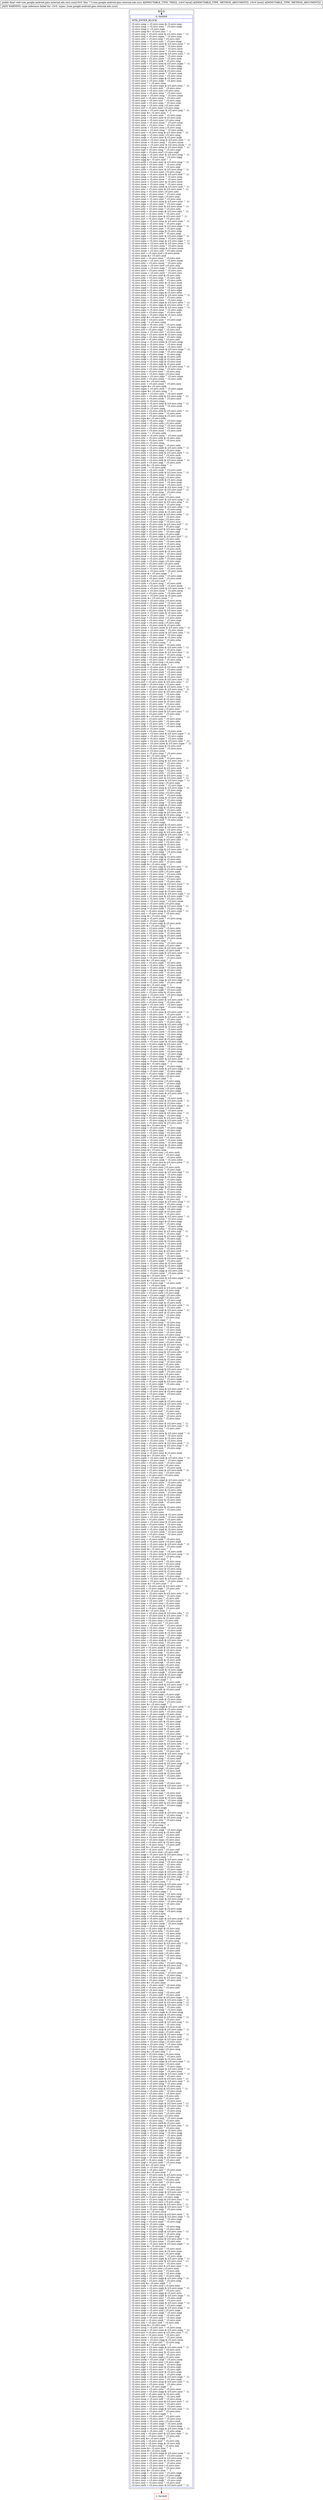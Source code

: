 digraph "CFG forcom.google.android.gms.internal.ads.zzcz.zza([B[B)V" {
subgraph cluster_Region_8332496 {
label = "R(1:0)";
node [shape=record,color=blue];
Node_0 [shape=record,label="{0\:\ 0x0000|MTH_ENTER_BLOCK\l|r3.zzvc.zznp = r3.zzvc.zzoo & r3.zzvc.zzqc\lr3.zzvc.zznp = r3.zzvc.zzsx ^ r3.zzvc.zznp\lr3.zzvc.zznp \|= r3.zzvc.zzpe\lr3.zzvc.zznp &= r3.zzvc.zzsi ^ \-1\lr3.zzvc.zzuj = r3.zzvc.zzoo & (r3.zzvc.zzns ^ \-1)\lr3.zzvc.zzuj = r3.zzvc.zzpm ^ r3.zzvc.zzuj\lr3.zzvc.zztc = r3.zzvc.zzuj ^ r3.zzvc.zztc\lr3.zzvc.zznp = r3.zzvc.zztc ^ r3.zzvc.zznp\lr3.zzvc.zzun = r3.zzvc.zzoo & (r3.zzvc.zzun ^ \-1)\lr3.zzvc.zzun = r3.zzvc.zzuq ^ r3.zzvc.zzun\lr3.zzvc.zzsw = r3.zzvc.zzun ^ r3.zzvc.zzsw\lr3.zzvc.zzug = r3.zzvc.zzsw ^ r3.zzvc.zzug\lr3.zzvc.zzsw = r3.zzvc.zzoo & (r3.zzvc.zzns ^ \-1)\lr3.zzvc.zzsw = r3.zzvc.zzqc ^ r3.zzvc.zzsw\lr3.zzvc.zzrk = r3.zzvc.zzsw ^ r3.zzvc.zzrk\lr3.zzvc.zztg = r3.zzvc.zzrk ^ r3.zzvc.zztg\lr3.zzvc.zzrk = r3.zzvc.zzoo & (r3.zzvc.zzpm ^ \-1)\lr3.zzvc.zzpg = r3.zzvc.zzrk ^ r3.zzvc.zzpg\lr3.zzvc.zzqa = r3.zzvc.zzpg ^ r3.zzvc.zzqa\lr3.zzvc.zzsx = r3.zzvc.zzoo & r3.zzvc.zzsx\lr3.zzvc.zzsx = r3.zzvc.zzum ^ r3.zzvc.zzsx\lr3.zzvc.zzua = r3.zzvc.zzsx ^ r3.zzvc.zzua\lr3.zzvc.zzsx = r3.zzvc.zzpe & r3.zzvc.zzsx\lr3.zzvc.zzsx = r3.zzvc.zzqh ^ r3.zzvc.zzsx\lr3.zzvc.zzus ^= r3.zzvc.zzoo\lr3.zzvc.zzus = r3.zzvc.zzpe & (r3.zzvc.zzus ^ \-1)\lr3.zzvc.zzus = r3.zzvc.zzsl ^ r3.zzvc.zzus\lr3.zzvc.zzus = r3.zzvc.zzsi \| r3.zzvc.zzus\lr3.zzvc.zzus = r3.zzvc.zzua ^ r3.zzvc.zzus\lr3.zzvc.zzsm = r3.zzvc.zzsg ^ r3.zzvc.zzsm\lr3.zzvc.zzrl = r3.zzvc.zzsm ^ r3.zzvc.zzrl\lr3.zzvc.zzqs = r3.zzvc.zzrl ^ r3.zzvc.zzqs\lr3.zzvc.zznt = r3.zzvc.zzqs ^ r3.zzvc.zznt\lr3.zzvc.zzqs = r3.zzvc.zzoj \| r3.zzvc.zznt\lr3.zzvc.zzrl = r3.zzvc.zzoz \| r3.zzvc.zzqs\lr3.zzvc.zzsm = r3.zzvc.zzqs & (r3.zzvc.zzoj ^ \-1)\lr3.zzvc.zzqs &= r3.zzvc.zzoz ^ \-1\lr3.zzvc.zzqs = r3.zzvc.zznt ^ r3.zzvc.zzqs\lr3.zzvc.zzsg = r3.zzvc.zznt & r3.zzvc.zzoj\lr3.zzvc.zzua = r3.zzvc.zzoz \| r3.zzvc.zzsg\lr3.zzvc.zzua = r3.zzvc.zzsm ^ r3.zzvc.zzua\lr3.zzvc.zztx = r3.zzvc.zzua ^ r3.zzvc.zztx\lr3.zzvc.zzsm = r3.zzvc.zzoz \| r3.zzvc.zzsg\lr3.zzvc.zzsm = r3.zzvc.zzsg ^ r3.zzvc.zzsm\lr3.zzvc.zzsl = r3.zzvc.zzsg & (r3.zzvc.zzoz ^ \-1)\lr3.zzvc.zzqh = r3.zzvc.zzoz \| r3.zzvc.zzsg\lr3.zzvc.zzqh = r3.zzvc.zzor & r3.zzvc.zzqh\lr3.zzvc.zzum = r3.zzvc.zzsg & (r3.zzvc.zzoz ^ \-1)\lr3.zzvc.zzum = r3.zzvc.zzsg ^ r3.zzvc.zzum\lr3.zzvc.zzum = r3.zzvc.zzor & (r3.zzvc.zzum ^ \-1)\lr3.zzvc.zzsg = r3.zzvc.zztm & (r3.zzvc.zznt ^ \-1)\lr3.zzvc.zzpl = r3.zzvc.zzsg ^ r3.zzvc.zzpl\lr3.zzvc.zzpl = r3.zzvc.zzsf \| r3.zzvc.zzpl\lr3.zzvc.zzpg = r3.zzvc.zzov & (r3.zzvc.zzsg ^ \-1)\lr3.zzvc.zzpg = r3.zzvc.zzsg ^ r3.zzvc.zzpg\lr3.zzvc.zzpg &= r3.zzvc.zzsf ^ \-1\lr3.zzvc.zzrk = r3.zzvc.zzov & (r3.zzvc.zzsg ^ \-1)\lr3.zzvc.zzrk = r3.zzvc.zznt ^ r3.zzvc.zzrk\lr3.zzvc.zzpl = r3.zzvc.zzrk ^ r3.zzvc.zzpl\lr3.zzvc.zzrk = r3.zzvc.zzov & (r3.zzvc.zzsg ^ \-1)\lr3.zzvc.zzsw = r3.zzvc.zznt \| r3.zzvc.zzsg\lr3.zzvc.zzqc = r3.zzvc.zzsw & (r3.zzvc.zzsf ^ \-1)\lr3.zzvc.zzoq = r3.zzvc.zzsw ^ r3.zzvc.zzoq\lr3.zzvc.zzun = r3.zzvc.zzsw ^ r3.zzvc.zzov\lr3.zzvc.zzsw = r3.zzvc.zzov & r3.zzvc.zzsw\lr3.zzvc.zzsw = r3.zzvc.zzsg ^ r3.zzvc.zzsw\lr3.zzvc.zzuq = r3.zzvc.zzsw & (r3.zzvc.zzsf ^ \-1)\lr3.zzvc.zztc = r3.zzvc.zzov & (r3.zzvc.zznt ^ \-1)\lr3.zzvc.zzuj = r3.zzvc.zzsf \| r3.zzvc.zztc\lr3.zzvc.zzuj = r3.zzvc.zzun ^ r3.zzvc.zzuj\lr3.zzvc.zzuj = r3.zzvc.zzpn \| r3.zzvc.zzuj\lr3.zzvc.zzun = r3.zzvc.zznt ^ r3.zzvc.zzoj\lr3.zzvc.zzpo = r3.zzvc.zzun & (r3.zzvc.zzoz ^ \-1)\lr3.zzvc.zzpo = r3.zzvc.zznt ^ r3.zzvc.zzpo\lr3.zzvc.zzty = r3.zzvc.zzor & (r3.zzvc.zzun ^ \-1)\lr3.zzvc.zzty = r3.zzvc.zzqs ^ r3.zzvc.zzty\lr3.zzvc.zzty = r3.zzvc.zzqu & (r3.zzvc.zzty ^ \-1)\lr3.zzvc.zzrl = r3.zzvc.zzun ^ r3.zzvc.zzrl\lr3.zzvc.zzrl = r3.zzvc.zzor & (r3.zzvc.zzrl ^ \-1)\lr3.zzvc.zzrl = r3.zzvc.zzpo ^ r3.zzvc.zzrl\lr3.zzvc.zzpo = r3.zzvc.zzun & (r3.zzvc.zzoz ^ \-1)\lr3.zzvc.zzpo = r3.zzvc.zzoj ^ r3.zzvc.zzpo\lr3.zzvc.zzqs = r3.zzvc.zzor & (r3.zzvc.zzpo ^ \-1)\lr3.zzvc.zzqs = r3.zzvc.zznt ^ r3.zzvc.zzqs\lr3.zzvc.zzqs = r3.zzvc.zzqu & r3.zzvc.zzqs\lr3.zzvc.zzqs = r3.zzvc.zztx ^ r3.zzvc.zzqs\lr3.zzvc.zzpo = r3.zzvc.zzor & (r3.zzvc.zzpo ^ \-1)\lr3.zzvc.zzpo = r3.zzvc.zzsm ^ r3.zzvc.zzpo\lr3.zzvc.zzpo = r3.zzvc.zzqu & (r3.zzvc.zzpo ^ \-1)\lr3.zzvc.zzsm = r3.zzvc.zzor & (r3.zzvc.zzun ^ \-1)\lr3.zzvc.zzsm = r3.zzvc.zzua ^ r3.zzvc.zzsm\lr3.zzvc.zzsm = r3.zzvc.zzqu & r3.zzvc.zzsm\lr3.zzvc.zzsm = r3.zzvc.zzrl ^ r3.zzvc.zzsm\lr3.zzvc.zzrl = r3.zzvc.zzsf \| r3.zzvc.zzsm\lr3.zzvc.zzsm &= r3.zzvc.zzsf\lr3.zzvc.zzsl = r3.zzvc.zzun ^ r3.zzvc.zzsl\lr3.zzvc.zzum = r3.zzvc.zzsl ^ r3.zzvc.zzum\lr3.zzvc.zzty = r3.zzvc.zzum ^ r3.zzvc.zzty\lr3.zzvc.zzum = r3.zzvc.zzsf \| r3.zzvc.zzty\lr3.zzvc.zzum = r3.zzvc.zzqs ^ r3.zzvc.zzum\lr3.zzvc.zzrs = r3.zzvc.zzum ^ r3.zzvc.zzrs\lr3.zzvc.zzum = r3.zzvc.zzrd ^ r3.zzvc.zzrs\lr3.zzvc.zzty = r3.zzvc.zzsf & r3.zzvc.zzty\lr3.zzvc.zzty = r3.zzvc.zzqs ^ r3.zzvc.zzty\lr3.zzvc.zztw = r3.zzvc.zzty ^ r3.zzvc.zztw\lr3.zzvc.zzsd = r3.zzvc.zztw & r3.zzvc.zzsd\lr3.zzvc.zzsd = r3.zzvc.zzsp ^ r3.zzvc.zzsd\lr3.zzvc.zzpd = r3.zzvc.zzsd ^ r3.zzvc.zzpd\lr3.zzvc.zzsd = r3.zzvc.zztw ^ r3.zzvc.zzpa\lr3.zzvc.zzsp = r3.zzvc.zzpa & r3.zzvc.zztw\lr3.zzvc.zznu = r3.zzvc.zztw & (r3.zzvc.zznu ^ \-1)\lr3.zzvc.zznu = r3.zzvc.zzuf ^ r3.zzvc.zznu\lr3.zzvc.zzqu = r3.zzvc.zznu ^ r3.zzvc.zzqu\lr3.zzvc.zznu = r3.zzvc.zzpa & (r3.zzvc.zztw ^ \-1)\lr3.zzvc.zzuf = r3.zzvc.zzpa & (r3.zzvc.zztw ^ \-1)\lr3.zzvc.zzpu = r3.zzvc.zztw & (r3.zzvc.zzpu ^ \-1)\lr3.zzvc.zzpu = r3.zzvc.zzue ^ r3.zzvc.zzpu\lr3.zzvc.zzot = r3.zzvc.zzpu ^ r3.zzvc.zzot\lr3.zzvc.zzpu = r3.zzvc.zzpa & r3.zzvc.zztw\lr3.zzvc.zzqt &= r3.zzvc.zztw ^ \-1\lr3.zzvc.zzqt = r3.zzvc.zzue ^ r3.zzvc.zzqt\lr3.zzvc.zzqt ^= r3.zzvc.zztm\lr3.zzvc.zzqh = r3.zzvc.zzsl ^ r3.zzvc.zzqh\lr3.zzvc.zzpo = r3.zzvc.zzqh ^ r3.zzvc.zzpo\lr3.zzvc.zzrl = r3.zzvc.zzpo ^ r3.zzvc.zzrl\lr3.zzvc.zzow = r3.zzvc.zzrl ^ r3.zzvc.zzow\lr3.zzvc.zztg = r3.zzvc.zzow & r3.zzvc.zztg\lr3.zzvc.zztg = r3.zzvc.zzqe ^ r3.zzvc.zztg\lr3.zzvc.zztt = r3.zzvc.zztg ^ r3.zzvc.zztt\lr3.zzvc.zzug = r3.zzvc.zzow & r3.zzvc.zzug\lr3.zzvc.zzug = r3.zzvc.zzus ^ r3.zzvc.zzug\lr3.zzvc.zznv = r3.zzvc.zzug ^ r3.zzvc.zznv\lr3.zzvc.zzqa = r3.zzvc.zzow & (r3.zzvc.zzqa ^ \-1)\lr3.zzvc.zzqa = r3.zzvc.zzqk ^ r3.zzvc.zzqa\lr3.zzvc.zzpj = r3.zzvc.zzqa ^ r3.zzvc.zzpj\lr3.zzvc.zzqa = r3.zzvc.zzpj & r3.zzvc.zzot\lr3.zzvc.zzqk = r3.zzvc.zzpj & r3.zzvc.zzot\lr3.zzvc.zzug = r3.zzvc.zzpj & r3.zzvc.zzot\lr3.zzvc.zzus = r3.zzvc.zzpj & r3.zzvc.zzot\lr3.zzvc.zzsx = r3.zzvc.zzow & (r3.zzvc.zzsx ^ \-1)\lr3.zzvc.zzsx = r3.zzvc.zznp ^ r3.zzvc.zzsx\lr3.zzvc.zzoj = r3.zzvc.zzsx ^ r3.zzvc.zzoj\lr3.zzvc.zzsx = r3.zzvc.zzqu \| r3.zzvc.zzoj\lr3.zzvc.zzsm = r3.zzvc.zzpo ^ r3.zzvc.zzsm\lr3.zzvc.zzth = r3.zzvc.zzsm ^ r3.zzvc.zzth\lr3.zzvc.zzry &= r3.zzvc.zzth\lr3.zzvc.zzry = r3.zzvc.zzud ^ r3.zzvc.zzry\lr3.zzvc.zzpw &= r3.zzvc.zzth\lr3.zzvc.zzpw = r3.zzvc.zzrh ^ r3.zzvc.zzpw\lr3.zzvc.zzpw &= r3.zzvc.zznq ^ \-1\lr3.zzvc.zzpw = r3.zzvc.zzry ^ r3.zzvc.zzpw\lr3.zzvc.zzry = r3.zzvc.zzth & (r3.zzvc.zzqr ^ \-1)\lr3.zzvc.zzry = r3.zzvc.zzuh ^ r3.zzvc.zzry\lr3.zzvc.zzry \|= r3.zzvc.zznq\lr3.zzvc.zzuh = r3.zzvc.zzth & (r3.zzvc.zzta ^ \-1)\lr3.zzvc.zzuh = r3.zzvc.zzoh ^ r3.zzvc.zzuh\lr3.zzvc.zzuh \|= r3.zzvc.zznq\lr3.zzvc.zzre = r3.zzvc.zzth & (r3.zzvc.zzre ^ \-1)\lr3.zzvc.zzre = r3.zzvc.zzta ^ r3.zzvc.zzre\lr3.zzvc.zzre = r3.zzvc.zznq & r3.zzvc.zzre\lr3.zzvc.zzps &= r3.zzvc.zzth\lr3.zzvc.zzps = r3.zzvc.zzpc ^ r3.zzvc.zzps\lr3.zzvc.zzud = r3.zzvc.zzth \| r3.zzvc.zzud\lr3.zzvc.zzud = r3.zzvc.zzqr ^ r3.zzvc.zzud\lr3.zzvc.zzry = r3.zzvc.zzud ^ r3.zzvc.zzry\lr3.zzvc.zzre = r3.zzvc.zzud ^ r3.zzvc.zzre\lr3.zzvc.zzrm ^= r3.zzvc.zzth\lr3.zzvc.zzuh = r3.zzvc.zzrm ^ r3.zzvc.zzuh\lr3.zzvc.zztz = r3.zzvc.zzth & r3.zzvc.zztz\lr3.zzvc.zztz = r3.zzvc.zzrh ^ r3.zzvc.zztz\lr3.zzvc.zztz \|= r3.zzvc.zznq\lr3.zzvc.zztz = r3.zzvc.zzps ^ r3.zzvc.zztz\lr3.zzvc.zzps = r3.zzvc.zzoh & (r3.zzvc.zzth ^ \-1)\lr3.zzvc.zzps = r3.zzvc.zznq \| r3.zzvc.zzps\lr3.zzvc.zzrh = r3.zzvc.zzth & (r3.zzvc.zzrh ^ \-1)\lr3.zzvc.zzrh = r3.zzvc.zzrf ^ r3.zzvc.zzrh\lr3.zzvc.zzps = r3.zzvc.zzrh ^ r3.zzvc.zzps\lr3.zzvc.zzrh = r3.zzvc.zzth & (r3.zzvc.zzom ^ \-1)\lr3.zzvc.zzrh = r3.zzvc.zzqi ^ r3.zzvc.zzrh\lr3.zzvc.zzrh &= r3.zzvc.zznq ^ \-1\lr3.zzvc.zzoh ^= r3.zzvc.zzth\lr3.zzvc.zzrh = r3.zzvc.zzoh ^ r3.zzvc.zzrh\lr3.zzvc.zzsu = r3.zzvc.zzth & (r3.zzvc.zzsu ^ \-1)\lr3.zzvc.zzsu = r3.zzvc.zztq ^ r3.zzvc.zzsu\lr3.zzvc.zzsu = r3.zzvc.zznq \| r3.zzvc.zzsu\lr3.zzvc.zzup = r3.zzvc.zzth & r3.zzvc.zzup\lr3.zzvc.zzup = r3.zzvc.zzur ^ r3.zzvc.zzup\lr3.zzvc.zzsu = r3.zzvc.zzup ^ r3.zzvc.zzsu\lr3.zzvc.zzup = r3.zzvc.zzov & (r3.zzvc.zznt ^ \-1)\lr3.zzvc.zzur = r3.zzvc.zzov & (r3.zzvc.zznt ^ \-1)\lr3.zzvc.zzur = r3.zzvc.zzsg ^ r3.zzvc.zzur\lr3.zzvc.zzur &= r3.zzvc.zzsf ^ \-1\lr3.zzvc.zztq = r3.zzvc.zztm \| r3.zzvc.zznt\lr3.zzvc.zzoh = r3.zzvc.zzov & (r3.zzvc.zztq ^ \-1)\lr3.zzvc.zzqi = r3.zzvc.zzov & (r3.zzvc.zztq ^ \-1)\lr3.zzvc.zzqi = r3.zzvc.zzsg ^ r3.zzvc.zzqi\lr3.zzvc.zzsg = r3.zzvc.zzov & (r3.zzvc.zztq ^ \-1)\lr3.zzvc.zzsg = r3.zzvc.zztq ^ r3.zzvc.zzsg\lr3.zzvc.zztq = r3.zzvc.zztm & r3.zzvc.zznt\lr3.zzvc.zzrf = r3.zzvc.zznt & (r3.zzvc.zztm ^ \-1)\lr3.zzvc.zzur = r3.zzvc.zzrf ^ r3.zzvc.zzur\lr3.zzvc.zzur = r3.zzvc.zzpn \| r3.zzvc.zzur\lr3.zzvc.zzur = r3.zzvc.zzpl ^ r3.zzvc.zzur\lr3.zzvc.zzpl = r3.zzvc.zzov & (r3.zzvc.zzrf ^ \-1)\lr3.zzvc.zzpl = r3.zzvc.zzrf ^ r3.zzvc.zzpl\lr3.zzvc.zzpl = r3.zzvc.zzsf & (r3.zzvc.zzpl ^ \-1)\lr3.zzvc.zzpl = r3.zzvc.zztc ^ r3.zzvc.zzpl\lr3.zzvc.zzpl = r3.zzvc.zzpn \| r3.zzvc.zzpl\lr3.zzvc.zztc = r3.zzvc.zznt & (r3.zzvc.zzrf ^ \-1)\lr3.zzvc.zzrm = r3.zzvc.zzsf \| r3.zzvc.zztc\lr3.zzvc.zzrb = r3.zzvc.zztc ^ r3.zzvc.zzrb\lr3.zzvc.zzuj = r3.zzvc.zzrb ^ r3.zzvc.zzuj\lr3.zzvc.zzrb = r3.zzvc.zzov & r3.zzvc.zzrf\lr3.zzvc.zzrb = r3.zzvc.zzrf ^ r3.zzvc.zzrb\lr3.zzvc.zzud = r3.zzvc.zzrb & r3.zzvc.zzsf\lr3.zzvc.zzud = r3.zzvc.zztc ^ r3.zzvc.zzud\lr3.zzvc.zzud = r3.zzvc.zzpn \| r3.zzvc.zzud\lr3.zzvc.zzqc = r3.zzvc.zzrb ^ r3.zzvc.zzqc\lr3.zzvc.zzqc = r3.zzvc.zzpn \| r3.zzvc.zzqc\lr3.zzvc.zztc = r3.zzvc.zzsf \| r3.zzvc.zzrb\lr3.zzvc.zztc = r3.zzvc.zzsw ^ r3.zzvc.zztc\lr3.zzvc.zzud = r3.zzvc.zztc ^ r3.zzvc.zzud\lr3.zzvc.zzrm = r3.zzvc.zzrb ^ r3.zzvc.zzrm\lr3.zzvc.zzrm &= r3.zzvc.zzpn ^ \-1\lr3.zzvc.zzrb = r3.zzvc.zztm ^ r3.zzvc.zznt\lr3.zzvc.zzrk = r3.zzvc.zzrb ^ r3.zzvc.zzrk\lr3.zzvc.zzrk &= r3.zzvc.zzsf ^ \-1\lr3.zzvc.zzrk = r3.zzvc.zzsg ^ r3.zzvc.zzrk\lr3.zzvc.zzrm = r3.zzvc.zzrk ^ r3.zzvc.zzrm\lr3.zzvc.zzrm = r3.zzvc.zzsh & (r3.zzvc.zzrm ^ \-1)\lr3.zzvc.zzrm = r3.zzvc.zzud ^ r3.zzvc.zzrm\lr3.zzvc.zzst = r3.zzvc.zzrm ^ r3.zzvc.zzst\lr3.zzvc.zzrm = r3.zzvc.zzoo & r3.zzvc.zzst\lr3.zzvc.zzrm &= r3.zzvc.zzow ^ \-1\lr3.zzvc.zzrm = r3.zzvc.zzrp \| r3.zzvc.zzrm\lr3.zzvc.zzud = r3.zzvc.zzny ^ r3.zzvc.zzst\lr3.zzvc.zzrk = r3.zzvc.zzoo & r3.zzvc.zzud\lr3.zzvc.zzsg = r3.zzvc.zzud ^ r3.zzvc.zzoo\lr3.zzvc.zztc = r3.zzvc.zzny & (r3.zzvc.zzst ^ \-1)\lr3.zzvc.zzsw = r3.zzvc.zzoo & r3.zzvc.zztc\lr3.zzvc.zzsw = r3.zzvc.zzny ^ r3.zzvc.zzsw\lr3.zzvc.zzqr = r3.zzvc.zzsw \| r3.zzvc.zzow\lr3.zzvc.zzqr = r3.zzvc.zzny ^ r3.zzvc.zzqr\lr3.zzvc.zzqr = r3.zzvc.zzrp \| r3.zzvc.zzqr\lr3.zzvc.zzta = r3.zzvc.zzoo & r3.zzvc.zztc\lr3.zzvc.zzsm = r3.zzvc.zzow & (r3.zzvc.zzta ^ \-1)\lr3.zzvc.zzsm = r3.zzvc.zzny ^ r3.zzvc.zzsm\lr3.zzvc.zzpo = r3.zzvc.zzow & (r3.zzvc.zzta ^ \-1)\lr3.zzvc.zzpo = r3.zzvc.zzud ^ r3.zzvc.zzpo\lr3.zzvc.zzta = r3.zzvc.zzow & r3.zzvc.zzta\lr3.zzvc.zzta = r3.zzvc.zzoo ^ r3.zzvc.zzta\lr3.zzvc.zzta &= r3.zzvc.zzrp ^ \-1\lr3.zzvc.zzta = r3.zzvc.zzpo ^ r3.zzvc.zzta\lr3.zzvc.zzpo = r3.zzvc.zzoo & (r3.zzvc.zztc ^ \-1)\lr3.zzvc.zzpo = r3.zzvc.zzst ^ r3.zzvc.zzpo\lr3.zzvc.zznp = r3.zzvc.zzoo & (r3.zzvc.zzst ^ \-1)\lr3.zzvc.zznp = r3.zzvc.zzst ^ r3.zzvc.zznp\lr3.zzvc.zztg = r3.zzvc.zznp & (r3.zzvc.zzow ^ \-1)\lr3.zzvc.zztg = r3.zzvc.zzoo ^ r3.zzvc.zztg\lr3.zzvc.zztg = r3.zzvc.zzrp \| r3.zzvc.zztg\lr3.zzvc.zznp &= r3.zzvc.zzow ^ \-1\lr3.zzvc.zzuh = r3.zzvc.zzst & (r3.zzvc.zzuh ^ \-1)\lr3.zzvc.zzuh = r3.zzvc.zzre ^ r3.zzvc.zzuh\lr3.zzvc.zzoz = r3.zzvc.zzuh ^ r3.zzvc.zzoz\lr3.zzvc.zzuh = r3.zzvc.zznv ^ r3.zzvc.zzoz\lr3.zzvc.zzre = r3.zzvc.zznv & r3.zzvc.zzoz\lr3.zzvc.zzqe = r3.zzvc.zzoz & (r3.zzvc.zzre ^ \-1)\lr3.zzvc.zzrl = r3.zzvc.zzoz & (r3.zzvc.zznv ^ \-1)\lr3.zzvc.zzqh = r3.zzvc.zznv \| r3.zzvc.zzoz\lr3.zzvc.zzsl = r3.zzvc.zzqh & (r3.zzvc.zzoz ^ \-1)\lr3.zzvc.zzue = r3.zzvc.zznv & (r3.zzvc.zzoz ^ \-1)\lr3.zzvc.zztz = r3.zzvc.zzst & (r3.zzvc.zztz ^ \-1)\lr3.zzvc.zztz = r3.zzvc.zzry ^ r3.zzvc.zztz\lr3.zzvc.zzqz = r3.zzvc.zztz ^ r3.zzvc.zzqz\lr3.zzvc.zztz = r3.zzvc.zzst & r3.zzvc.zzny\lr3.zzvc.zztz = r3.zzvc.zzoo & r3.zzvc.zztz\lr3.zzvc.zztz = r3.zzvc.zztc ^ r3.zzvc.zztz\lr3.zzvc.zztz = r3.zzvc.zzow & r3.zzvc.zztz\lr3.zzvc.zzry = r3.zzvc.zzny \| r3.zzvc.zzst\lr3.zzvc.zzty = r3.zzvc.zzoo & (r3.zzvc.zzry ^ \-1)\lr3.zzvc.zzty = r3.zzvc.zztc ^ r3.zzvc.zzty\lr3.zzvc.zzty &= r3.zzvc.zzow ^ \-1\lr3.zzvc.zztc = r3.zzvc.zzry ^ r3.zzvc.zzoo\lr3.zzvc.zztz = r3.zzvc.zztc ^ r3.zzvc.zztz\lr3.zzvc.zzqr = r3.zzvc.zztz ^ r3.zzvc.zzqr\lr3.zzvc.zzrk = r3.zzvc.zzry ^ r3.zzvc.zzrk\lr3.zzvc.zzrk \|= r3.zzvc.zzow\lr3.zzvc.zzrk = r3.zzvc.zzsw ^ r3.zzvc.zzrk\lr3.zzvc.zzpw = r3.zzvc.zzst & (r3.zzvc.zzpw ^ \-1)\lr3.zzvc.zzpw = r3.zzvc.zzsu ^ r3.zzvc.zzpw\lr3.zzvc.zzqd = r3.zzvc.zzpw ^ r3.zzvc.zzqd\lr3.zzvc.zzpw = r3.zzvc.zzoo & (r3.zzvc.zzst ^ \-1)\lr3.zzvc.zzpw = r3.zzvc.zzow & (r3.zzvc.zzpw ^ \-1)\lr3.zzvc.zzsu = r3.zzvc.zzoo & r3.zzvc.zzst\lr3.zzvc.zzsu = r3.zzvc.zzud ^ r3.zzvc.zzsu\lr3.zzvc.zzsu \|= r3.zzvc.zzow\lr3.zzvc.zzsu = r3.zzvc.zzny ^ r3.zzvc.zzsu\lr3.zzvc.zzsu &= r3.zzvc.zzrp ^ \-1\lr3.zzvc.zzsu = r3.zzvc.zzrk ^ r3.zzvc.zzsu\lr3.zzvc.zzsu = r3.zzvc.zznq & (r3.zzvc.zzsu ^ \-1)\lr3.zzvc.zzsu = r3.zzvc.zzqr ^ r3.zzvc.zzsu\lr3.zzvc.zzss = r3.zzvc.zzsu ^ r3.zzvc.zzss\lr3.zzvc.zzrh = r3.zzvc.zzst & (r3.zzvc.zzrh ^ \-1)\lr3.zzvc.zzrh = r3.zzvc.zzps ^ r3.zzvc.zzrh\lr3.zzvc.zzod = r3.zzvc.zzrh ^ r3.zzvc.zzod\lr3.zzvc.zzrh = r3.zzvc.zzst & (r3.zzvc.zzny ^ \-1)\lr3.zzvc.zzps = r3.zzvc.zzst & (r3.zzvc.zzrh ^ \-1)\lr3.zzvc.zzps = r3.zzvc.zzow & (r3.zzvc.zzps ^ \-1)\lr3.zzvc.zzps = r3.zzvc.zzrp \| r3.zzvc.zzps\lr3.zzvc.zzps = r3.zzvc.zzsm ^ r3.zzvc.zzps\lr3.zzvc.zzps = r3.zzvc.zznq & (r3.zzvc.zzps ^ \-1)\lr3.zzvc.zznp = r3.zzvc.zzrh ^ r3.zzvc.zznp\lr3.zzvc.zznp = r3.zzvc.zzrp \| r3.zzvc.zznp\lr3.zzvc.zznp = r3.zzvc.zzty ^ r3.zzvc.zznp\lr3.zzvc.zznp = r3.zzvc.zznq & r3.zzvc.zznp\lr3.zzvc.zznp = r3.zzvc.zzta ^ r3.zzvc.zznp\lr3.zzvc.zzpb = r3.zzvc.zznp ^ r3.zzvc.zzpb\lr3.zzvc.zznp = r3.zzvc.zzpb & r3.zzvc.zzot\lr3.zzvc.zzta = r3.zzvc.zzpj & r3.zzvc.zznp\lr3.zzvc.zzta = r3.zzvc.zzpb ^ r3.zzvc.zzta\lr3.zzvc.zzta = r3.zzvc.zzqz & (r3.zzvc.zzta ^ \-1)\lr3.zzvc.zzty = r3.zzvc.zzpj & r3.zzvc.zznp\lr3.zzvc.zzsm = r3.zzvc.zzpj & (r3.zzvc.zzpb ^ \-1)\lr3.zzvc.zzsm = r3.zzvc.zzot ^ r3.zzvc.zzsm\lr3.zzvc.zzsm \|= r3.zzvc.zzqz\lr3.zzvc.zzsu = r3.zzvc.zzpb & r3.zzvc.zznv\lr3.zzvc.zzqr = r3.zzvc.zznv & (r3.zzvc.zzsu ^ \-1)\lr3.zzvc.zzus = r3.zzvc.zzpb ^ r3.zzvc.zzus\lr3.zzvc.zzrk = r3.zzvc.zzpj & (r3.zzvc.zzpb ^ \-1)\lr3.zzvc.zzud = r3.zzvc.zzpb & (r3.zzvc.zznv ^ \-1)\lr3.zzvc.zztz = r3.zzvc.zzot ^ r3.zzvc.zzpb\lr3.zzvc.zztc = r3.zzvc.zzpj & (r3.zzvc.zztz ^ \-1)\lr3.zzvc.zztc = r3.zzvc.zzot ^ r3.zzvc.zztc\lr3.zzvc.zztc = r3.zzvc.zzqz & r3.zzvc.zztc\lr3.zzvc.zztc = r3.zzvc.zzpb ^ r3.zzvc.zztc\lr3.zzvc.zzqs = r3.zzvc.zzpj & (r3.zzvc.zztz ^ \-1)\lr3.zzvc.zzqs = r3.zzvc.zznp ^ r3.zzvc.zzqs\lr3.zzvc.zzqs &= r3.zzvc.zzqz ^ \-1\lr3.zzvc.zzun = r3.zzvc.zzpj & r3.zzvc.zztz\lr3.zzvc.zzua = r3.zzvc.zzpj & r3.zzvc.zztz\lr3.zzvc.zzqk = r3.zzvc.zztz ^ r3.zzvc.zzqk\lr3.zzvc.zzqk &= r3.zzvc.zzqz ^ \-1\lr3.zzvc.zztx = r3.zzvc.zzpj & (r3.zzvc.zztz ^ \-1)\lr3.zzvc.zzui = r3.zzvc.zzpb & r3.zzvc.zzod\lr3.zzvc.zzuo = r3.zzvc.zzot \| r3.zzvc.zzpb\lr3.zzvc.zzrk = r3.zzvc.zzuo ^ r3.zzvc.zzrk\lr3.zzvc.zzrv = r3.zzvc.zzrk \| r3.zzvc.zzqz\lr3.zzvc.zzrv = r3.zzvc.zzua ^ r3.zzvc.zzrv\lr3.zzvc.zzta = r3.zzvc.zzrk ^ r3.zzvc.zzta\lr3.zzvc.zzuo = r3.zzvc.zzpj & (r3.zzvc.zzuo ^ \-1)\lr3.zzvc.zzuo = r3.zzvc.zznp ^ r3.zzvc.zzuo\lr3.zzvc.zzqk = r3.zzvc.zzuo ^ r3.zzvc.zzqk\lr3.zzvc.zzuo = r3.zzvc.zzqz & r3.zzvc.zzuo\lr3.zzvc.zznp = r3.zzvc.zznv & (r3.zzvc.zzpb ^ \-1)\lr3.zzvc.zzrk = r3.zzvc.zzot & (r3.zzvc.zzpb ^ \-1)\lr3.zzvc.zzun = r3.zzvc.zzrk ^ r3.zzvc.zzun\lr3.zzvc.zzsm = r3.zzvc.zzun ^ r3.zzvc.zzsm\lr3.zzvc.zzun = r3.zzvc.zzrk \| r3.zzvc.zzqz\lr3.zzvc.zzuk = r3.zzvc.zzpj & (r3.zzvc.zzrk ^ \-1)\lr3.zzvc.zzug = r3.zzvc.zzrk ^ r3.zzvc.zzug\lr3.zzvc.zzrj = r3.zzvc.zzug & (r3.zzvc.zzqz ^ \-1)\lr3.zzvc.zzrj = r3.zzvc.zzus ^ r3.zzvc.zzrj\lr3.zzvc.zzug &= r3.zzvc.zzqz ^ \-1\lr3.zzvc.zzug = r3.zzvc.zzot ^ r3.zzvc.zzug\lr3.zzvc.zzrk \|= r3.zzvc.zzpb\lr3.zzvc.zztv = r3.zzvc.zzpj & r3.zzvc.zzrk\lr3.zzvc.zztv &= r3.zzvc.zzqz ^ \-1\lr3.zzvc.zztx = r3.zzvc.zzrk ^ r3.zzvc.zztx\lr3.zzvc.zztx = r3.zzvc.zzqz & r3.zzvc.zztx\lr3.zzvc.zztx = r3.zzvc.zzua ^ r3.zzvc.zztx\lr3.zzvc.zzua = r3.zzvc.zzpj & r3.zzvc.zzrk\lr3.zzvc.zzua = r3.zzvc.zzrk ^ r3.zzvc.zzua\lr3.zzvc.zzua &= r3.zzvc.zzqz ^ \-1\lr3.zzvc.zzua = r3.zzvc.zzus ^ r3.zzvc.zzua\lr3.zzvc.zzus = r3.zzvc.zzpb \| r3.zzvc.zznv\lr3.zzvc.zzrk = r3.zzvc.zzus & (r3.zzvc.zznv ^ \-1)\lr3.zzvc.zzrx = r3.zzvc.zzod \| r3.zzvc.zzrk\lr3.zzvc.zztn = r3.zzvc.zzpb & (r3.zzvc.zzot ^ \-1)\lr3.zzvc.zzty = r3.zzvc.zztn ^ r3.zzvc.zzty\lr3.zzvc.zzuo = r3.zzvc.zzty ^ r3.zzvc.zzuo\lr3.zzvc.zzty &= r3.zzvc.zzqz ^ \-1\lr3.zzvc.zzty = r3.zzvc.zzpb ^ r3.zzvc.zzty\lr3.zzvc.zzuk = r3.zzvc.zztn ^ r3.zzvc.zzuk\lr3.zzvc.zzun = r3.zzvc.zzuk ^ r3.zzvc.zzun\lr3.zzvc.zzuk = r3.zzvc.zzpj & r3.zzvc.zztn\lr3.zzvc.zzuk = r3.zzvc.zztz ^ r3.zzvc.zzuk\lr3.zzvc.zztv = r3.zzvc.zzuk ^ r3.zzvc.zztv\lr3.zzvc.zzqa = r3.zzvc.zztn ^ r3.zzvc.zzqa\lr3.zzvc.zzuk = r3.zzvc.zzqa & (r3.zzvc.zzqz ^ \-1)\lr3.zzvc.zzuk = r3.zzvc.zztn ^ r3.zzvc.zzuk\lr3.zzvc.zzqa &= r3.zzvc.zzqz ^ \-1\lr3.zzvc.zzqa = r3.zzvc.zzpj ^ r3.zzvc.zzqa\lr3.zzvc.zztn = r3.zzvc.zzpb ^ r3.zzvc.zznv\lr3.zzvc.zztz = r3.zzvc.zzoo & r3.zzvc.zzrh\lr3.zzvc.zzpw = r3.zzvc.zztz ^ r3.zzvc.zzpw\lr3.zzvc.zzpw &= r3.zzvc.zzrp ^ \-1\lr3.zzvc.zztz = r3.zzvc.zzow & (r3.zzvc.zzrh ^ \-1)\lr3.zzvc.zztz = r3.zzvc.zzsg ^ r3.zzvc.zztz\lr3.zzvc.zzpw = r3.zzvc.zztz ^ r3.zzvc.zzpw\lr3.zzvc.zzps = r3.zzvc.zzpw ^ r3.zzvc.zzps\lr3.zzvc.zzps ^= r3.zzvc.zzov\lr3.zzvc.zzrh = r3.zzvc.zzoo & (r3.zzvc.zzrh ^ \-1)\lr3.zzvc.zzrh = r3.zzvc.zzry ^ r3.zzvc.zzrh\lr3.zzvc.zzry = r3.zzvc.zzow & (r3.zzvc.zzrh ^ \-1)\lr3.zzvc.zzry = r3.zzvc.zzpo ^ r3.zzvc.zzry\lr3.zzvc.zztg = r3.zzvc.zzry ^ r3.zzvc.zztg\lr3.zzvc.zztg = r3.zzvc.zznq & (r3.zzvc.zztg ^ \-1)\lr3.zzvc.zzrh = r3.zzvc.zzow & r3.zzvc.zzrh\lr3.zzvc.zzrh = r3.zzvc.zzsw ^ r3.zzvc.zzrh\lr3.zzvc.zzrm = r3.zzvc.zzrh ^ r3.zzvc.zzrm\lr3.zzvc.zztg = r3.zzvc.zzrm ^ r3.zzvc.zztg\lr3.zzvc.zzph = r3.zzvc.zztg ^ r3.zzvc.zzph\lr3.zzvc.zztg = r3.zzvc.zznv & r3.zzvc.zzph\lr3.zzvc.zzrm = r3.zzvc.zznv & r3.zzvc.zzph\lr3.zzvc.zzsl = r3.zzvc.zzph & (r3.zzvc.zzsl ^ \-1)\lr3.zzvc.zzoh = r3.zzvc.zzrb ^ r3.zzvc.zzoh\lr3.zzvc.zzuq = r3.zzvc.zzoh ^ r3.zzvc.zzuq\lr3.zzvc.zzup = r3.zzvc.zzrb ^ r3.zzvc.zzup\lr3.zzvc.zzpg = r3.zzvc.zzup ^ r3.zzvc.zzpg\lr3.zzvc.zzpl = r3.zzvc.zzpg ^ r3.zzvc.zzpl\lr3.zzvc.zzpg = r3.zzvc.zzov & (r3.zzvc.zzrb ^ \-1)\lr3.zzvc.zzpg = r3.zzvc.zztm ^ r3.zzvc.zzpg\lr3.zzvc.zzpg &= r3.zzvc.zzpn ^ \-1\lr3.zzvc.zzpg = r3.zzvc.zzqi ^ r3.zzvc.zzpg\lr3.zzvc.zzpg = r3.zzvc.zzsh & (r3.zzvc.zzpg ^ \-1)\lr3.zzvc.zzpg = r3.zzvc.zzpl ^ r3.zzvc.zzpg\lr3.zzvc.zzoi = r3.zzvc.zzpg ^ r3.zzvc.zzoi\lr3.zzvc.zzpg = r3.zzvc.zzns \| r3.zzvc.zzoi\lr3.zzvc.zzpg &= r3.zzvc.zzns ^ \-1\lr3.zzvc.zzpl = r3.zzvc.zzoy \| r3.zzvc.zzpg\lr3.zzvc.zzpl = r3.zzvc.zzns ^ r3.zzvc.zzpl\lr3.zzvc.zzqi = r3.zzvc.zzoy \| r3.zzvc.zzpg\lr3.zzvc.zztm = r3.zzvc.zzoy \| r3.zzvc.zzpg\lr3.zzvc.zzup = r3.zzvc.zzoy \| r3.zzvc.zzpg\lr3.zzvc.zzoh = r3.zzvc.zzns & (r3.zzvc.zzoi ^ \-1)\lr3.zzvc.zzoh &= r3.zzvc.zzoy ^ \-1\lr3.zzvc.zzoh = r3.zzvc.zzpg ^ r3.zzvc.zzoh\lr3.zzvc.zzoh = r3.zzvc.zzsy & (r3.zzvc.zzoh ^ \-1)\lr3.zzvc.zzpg = r3.zzvc.zzoi & r3.zzvc.zzns\lr3.zzvc.zzrh = r3.zzvc.zzns & (r3.zzvc.zzpg ^ \-1)\lr3.zzvc.zzsw = r3.zzvc.zzoy \| r3.zzvc.zzrh\lr3.zzvc.zzsw = r3.zzvc.zzpg ^ r3.zzvc.zzsw\lr3.zzvc.zzpg = r3.zzvc.zzoi & (r3.zzvc.zzns ^ \-1)\lr3.zzvc.zzqi = r3.zzvc.zzpg ^ r3.zzvc.zzqi\lr3.zzvc.zzqi = r3.zzvc.zzsy & (r3.zzvc.zzqi ^ \-1)\lr3.zzvc.zzry = r3.zzvc.zzpg & (r3.zzvc.zzoy ^ \-1)\lr3.zzvc.zzry = r3.zzvc.zzsy & (r3.zzvc.zzry ^ \-1)\lr3.zzvc.zzpg &= r3.zzvc.zzoy ^ \-1\lr3.zzvc.zzpg = r3.zzvc.zzrh ^ r3.zzvc.zzpg\lr3.zzvc.zzqi = r3.zzvc.zzpg ^ r3.zzvc.zzqi\lr3.zzvc.zzry = r3.zzvc.zzpg ^ r3.zzvc.zzry\lr3.zzvc.zzpg = r3.zzvc.zzsy & r3.zzvc.zzoi\lr3.zzvc.zzrh = r3.zzvc.zzoi ^ r3.zzvc.zzns\lr3.zzvc.zztm = r3.zzvc.zzrh ^ r3.zzvc.zztm\lr3.zzvc.zzpg = r3.zzvc.zztm ^ r3.zzvc.zzpg\lr3.zzvc.zztm = r3.zzvc.zzsy & r3.zzvc.zzrh\lr3.zzvc.zztm = r3.zzvc.zzpl ^ r3.zzvc.zztm\lr3.zzvc.zztm &= r3.zzvc.zzoa\lr3.zzvc.zzpl = r3.zzvc.zzoy \| r3.zzvc.zzrh\lr3.zzvc.zzpl = r3.zzvc.zzoi ^ r3.zzvc.zzpl\lr3.zzvc.zzoh = r3.zzvc.zzpl ^ r3.zzvc.zzoh\lr3.zzvc.zztm = r3.zzvc.zzoh ^ r3.zzvc.zztm\lr3.zzvc.zzoh = r3.zzvc.zzsi & (r3.zzvc.zztm ^ \-1)\lr3.zzvc.zztm &= r3.zzvc.zzsi ^ \-1\lr3.zzvc.zzpl = r3.zzvc.zzoy \| r3.zzvc.zzrh\lr3.zzvc.zzpl = r3.zzvc.zzns ^ r3.zzvc.zzpl\lr3.zzvc.zzpo = r3.zzvc.zzsy & (r3.zzvc.zzpl ^ \-1)\lr3.zzvc.zzpo = r3.zzvc.zzup ^ r3.zzvc.zzpo\lr3.zzvc.zzpo = r3.zzvc.zzoa & r3.zzvc.zzpo\lr3.zzvc.zzpo = r3.zzvc.zzqi ^ r3.zzvc.zzpo\lr3.zzvc.zzoh = r3.zzvc.zzpo ^ r3.zzvc.zzoh\lr3.zzvc.zzpz = r3.zzvc.zzoh ^ r3.zzvc.zzpz\lr3.zzvc.zzuk = r3.zzvc.zzpz & r3.zzvc.zzuk\lr3.zzvc.zzuk = r3.zzvc.zzty ^ r3.zzvc.zzuk\lr3.zzvc.zzta = r3.zzvc.zzpz & r3.zzvc.zzta\lr3.zzvc.zzta = r3.zzvc.zzun ^ r3.zzvc.zzta\lr3.zzvc.zzrj = r3.zzvc.zzpz & (r3.zzvc.zzrj ^ \-1)\lr3.zzvc.zzrj = r3.zzvc.zzua ^ r3.zzvc.zzrj\lr3.zzvc.zzug = r3.zzvc.zzpz & (r3.zzvc.zzug ^ \-1)\lr3.zzvc.zzug = r3.zzvc.zztv ^ r3.zzvc.zzug\lr3.zzvc.zzqs = r3.zzvc.zzpz & (r3.zzvc.zzqs ^ \-1)\lr3.zzvc.zzqs = r3.zzvc.zzqk ^ r3.zzvc.zzqs\lr3.zzvc.zzrv = r3.zzvc.zzpz & r3.zzvc.zzrv\lr3.zzvc.zzrv = r3.zzvc.zztx ^ r3.zzvc.zzrv\lr3.zzvc.zzuo = r3.zzvc.zzpz & (r3.zzvc.zzuo ^ \-1)\lr3.zzvc.zzuo = r3.zzvc.zzsm ^ r3.zzvc.zzuo\lr3.zzvc.zzqa = r3.zzvc.zzpz & r3.zzvc.zzqa\lr3.zzvc.zzqa = r3.zzvc.zztc ^ r3.zzvc.zzqa\lr3.zzvc.zztm = r3.zzvc.zzpo ^ r3.zzvc.zztm\lr3.zzvc.zzpp = r3.zzvc.zztm ^ r3.zzvc.zzpp\lr3.zzvc.zzpl = r3.zzvc.zzsy & (r3.zzvc.zzpl ^ \-1)\lr3.zzvc.zzpl = r3.zzvc.zzns ^ r3.zzvc.zzpl\lr3.zzvc.zzpl = r3.zzvc.zzoa & (r3.zzvc.zzpl ^ \-1)\lr3.zzvc.zzpl = r3.zzvc.zzpg ^ r3.zzvc.zzpl\lr3.zzvc.zzrh = r3.zzvc.zzsy & r3.zzvc.zzrh\lr3.zzvc.zzrh = r3.zzvc.zzsw ^ r3.zzvc.zzrh\lr3.zzvc.zzrh = r3.zzvc.zzoa & r3.zzvc.zzrh\lr3.zzvc.zzrh = r3.zzvc.zzry ^ r3.zzvc.zzrh\lr3.zzvc.zzry = r3.zzvc.zzsi & (r3.zzvc.zzrh ^ \-1)\lr3.zzvc.zzry = r3.zzvc.zzpl ^ r3.zzvc.zzry\lr3.zzvc.zznz = r3.zzvc.zzry ^ r3.zzvc.zznz\lr3.zzvc.zzry = r3.zzvc.zznz & (r3.zzvc.zzpd ^ \-1)\lr3.zzvc.zzry = r3.zzvc.zzpd ^ r3.zzvc.zzry\lr3.zzvc.zzsw = r3.zzvc.zznz & r3.zzvc.zzpd\lr3.zzvc.zzpg = r3.zzvc.zznz & r3.zzvc.zzpd\lr3.zzvc.zzpg = r3.zzvc.zzpd ^ r3.zzvc.zzpg\lr3.zzvc.zztm = r3.zzvc.zzpg & (r3.zzvc.zzss ^ \-1)\lr3.zzvc.zztm = r3.zzvc.zzsw ^ r3.zzvc.zztm\lr3.zzvc.zzpg &= r3.zzvc.zzss ^ \-1\lr3.zzvc.zzsw = r3.zzvc.zznz & (r3.zzvc.zzpd ^ \-1)\lr3.zzvc.zzrh &= r3.zzvc.zzsi ^ \-1\lr3.zzvc.zzrh = r3.zzvc.zzpl ^ r3.zzvc.zzrh\lr3.zzvc.zzrh ^= r3.zzvc.zzsh\lr3.zzvc.zzpl = r3.zzvc.zzrh & (r3.zzvc.zzqt ^ \-1)\lr3.zzvc.zzpo = r3.zzvc.zzpl \| r3.zzvc.zzqt\lr3.zzvc.zztc = r3.zzvc.zzrh \| r3.zzvc.zzqt\lr3.zzvc.zzsm = r3.zzvc.zzqd \| r3.zzvc.zztc\lr3.zzvc.zztx = r3.zzvc.zzqd \| r3.zzvc.zztc\lr3.zzvc.zzqk = r3.zzvc.zzrh ^ r3.zzvc.zzqt\lr3.zzvc.zztv = r3.zzvc.zzqt & r3.zzvc.zzrh\lr3.zzvc.zzua = r3.zzvc.zzqt & (r3.zzvc.zzrh ^ \-1)\lr3.zzvc.zztx = r3.zzvc.zzua ^ r3.zzvc.zztx\lr3.zzvc.zzun = r3.zzvc.zzqt & (r3.zzvc.zzua ^ \-1)\lr3.zzvc.zzty = r3.zzvc.zzov & r3.zzvc.zzrb\lr3.zzvc.zzty = r3.zzvc.zztq ^ r3.zzvc.zzty\lr3.zzvc.zzsj = r3.zzvc.zzty ^ r3.zzvc.zzsj\lr3.zzvc.zzsj &= r3.zzvc.zzpn ^ \-1\lr3.zzvc.zzsj = r3.zzvc.zzuq ^ r3.zzvc.zzsj\lr3.zzvc.zzsj = r3.zzvc.zzsh & r3.zzvc.zzsj\lr3.zzvc.zzsj = r3.zzvc.zzur ^ r3.zzvc.zzsj\lr3.zzvc.zzsq = r3.zzvc.zzsj ^ r3.zzvc.zzsq\lr3.zzvc.zzsj = r3.zzvc.zzno ^ r3.zzvc.zzsq\lr3.zzvc.zzur = r3.zzvc.zzoy \| r3.zzvc.zzsq\lr3.zzvc.zzuq = r3.zzvc.zzsq & (r3.zzvc.zzpk ^ \-1)\lr3.zzvc.zzuq = r3.zzvc.zzsz ^ r3.zzvc.zzuq\lr3.zzvc.zzuq = r3.zzvc.zzos \| r3.zzvc.zzuq\lr3.zzvc.zzty = r3.zzvc.zzro & (r3.zzvc.zzsq ^ \-1)\lr3.zzvc.zzty = r3.zzvc.zzut ^ r3.zzvc.zzty\lr3.zzvc.zzty = r3.zzvc.zzos \| r3.zzvc.zzty\lr3.zzvc.zzto = r3.zzvc.zzsq & (r3.zzvc.zzto ^ \-1)\lr3.zzvc.zzto = r3.zzvc.zznr ^ r3.zzvc.zzto\lr3.zzvc.zzuq = r3.zzvc.zzto ^ r3.zzvc.zzuq\lr3.zzvc.zzto = r3.zzvc.zzsq & r3.zzvc.zzoc\lr3.zzvc.zzto = r3.zzvc.zzog ^ r3.zzvc.zzto\lr3.zzvc.zzto = r3.zzvc.zzos \| r3.zzvc.zzto\lr3.zzvc.zzto = r3.zzvc.zzsj ^ r3.zzvc.zzto\lr3.zzvc.zzsz = r3.zzvc.zzsq & (r3.zzvc.zzsz ^ \-1)\lr3.zzvc.zzsz = r3.zzvc.zzpk ^ r3.zzvc.zzsz\lr3.zzvc.zzsz = r3.zzvc.zzos \| r3.zzvc.zzsz\lr3.zzvc.zzpk = r3.zzvc.zzsq & r3.zzvc.zzro\lr3.zzvc.zzpk = r3.zzvc.zzro ^ r3.zzvc.zzpk\lr3.zzvc.zzsj = r3.zzvc.zzpk & (r3.zzvc.zzos ^ \-1)\lr3.zzvc.zzsj = r3.zzvc.zzpk ^ r3.zzvc.zzsj\lr3.zzvc.zzsj \|= r3.zzvc.zzpa\lr3.zzvc.zzpk = r3.zzvc.zzsq & (r3.zzvc.zzrd ^ \-1)\lr3.zzvc.zzog = r3.zzvc.zzrs & r3.zzvc.zzpk\lr3.zzvc.zznr = r3.zzvc.zzpk ^ r3.zzvc.zzrs\lr3.zzvc.zznr &= r3.zzvc.zzoy\lr3.zzvc.zznr &= r3.zzvc.zzut ^ \-1\lr3.zzvc.zztq = r3.zzvc.zzpk & r3.zzvc.zzoy\lr3.zzvc.zztu = r3.zzvc.zzsq & (r3.zzvc.zztu ^ \-1)\lr3.zzvc.zztu = r3.zzvc.zzsv ^ r3.zzvc.zztu\lr3.zzvc.zzof = r3.zzvc.zztu ^ r3.zzvc.zzof\lr3.zzvc.zzsj = r3.zzvc.zzof ^ r3.zzvc.zzsj\lr3.zzvc.zzrw = r3.zzvc.zzsj ^ r3.zzvc.zzrw\lr3.zzvc.zzsj = r3.zzvc.zzpd ^ r3.zzvc.zzrw\lr3.zzvc.zzof = r3.zzvc.zzsj ^ r3.zzvc.zznz\lr3.zzvc.zzof \|= r3.zzvc.zzss\lr3.zzvc.zztu = r3.zzvc.zznz & (r3.zzvc.zzsj ^ \-1)\lr3.zzvc.zzsv = r3.zzvc.zznz & (r3.zzvc.zzsj ^ \-1)\lr3.zzvc.zzsv = r3.zzvc.zzsj ^ r3.zzvc.zzsv\lr3.zzvc.zzsv \|= r3.zzvc.zzss\lr3.zzvc.zzoh = r3.zzvc.zzrw & (r3.zzvc.zzpd ^ \-1)\lr3.zzvc.zzsw = r3.zzvc.zzoh ^ r3.zzvc.zzsw\lr3.zzvc.zzsw = r3.zzvc.zzss & r3.zzvc.zzsw\lr3.zzvc.zzsw = r3.zzvc.zzry ^ r3.zzvc.zzsw\lr3.zzvc.zzqi = r3.zzvc.zzrw & (r3.zzvc.zzoh ^ \-1)\lr3.zzvc.zzqi = r3.zzvc.zznz & (r3.zzvc.zzqi ^ \-1)\lr3.zzvc.zzqi = r3.zzvc.zzoh ^ r3.zzvc.zzqi\lr3.zzvc.zzqi \|= r3.zzvc.zzss\lr3.zzvc.zzup = r3.zzvc.zznz & r3.zzvc.zzoh\lr3.zzvc.zzup &= r3.zzvc.zzss ^ \-1\lr3.zzvc.zzpw = r3.zzvc.zzoh & (r3.zzvc.zzss ^ \-1)\lr3.zzvc.zzpw = r3.zzvc.zznz ^ r3.zzvc.zzpw\lr3.zzvc.zztz = r3.zzvc.zzoh ^ r3.zzvc.zznz\lr3.zzvc.zzsg = r3.zzvc.zztz \| r3.zzvc.zzss\lr3.zzvc.zzsg = r3.zzvc.zzry ^ r3.zzvc.zzsg\lr3.zzvc.zzry = r3.zzvc.zznz & (r3.zzvc.zzoh ^ \-1)\lr3.zzvc.zzry = r3.zzvc.zzsj ^ r3.zzvc.zzry\lr3.zzvc.zzsj = r3.zzvc.zzry \| r3.zzvc.zzss\lr3.zzvc.zzry ^= r3.zzvc.zzss\lr3.zzvc.zznw = r3.zzvc.zzpd & (r3.zzvc.zzrw ^ \-1)\lr3.zzvc.zztu = r3.zzvc.zznw ^ r3.zzvc.zztu\lr3.zzvc.zzpg = r3.zzvc.zztu ^ r3.zzvc.zzpg\lr3.zzvc.zztu = r3.zzvc.zzrw \| r3.zzvc.zznw\lr3.zzvc.zzqv = r3.zzvc.zznz & r3.zzvc.zztu\lr3.zzvc.zzqv = r3.zzvc.zznw ^ r3.zzvc.zzqv\lr3.zzvc.zzul = r3.zzvc.zzss & r3.zzvc.zztu\lr3.zzvc.zzul = r3.zzvc.zztz ^ r3.zzvc.zzul\lr3.zzvc.zztz = r3.zzvc.zznz & r3.zzvc.zztu\lr3.zzvc.zztz = r3.zzvc.zzoh ^ r3.zzvc.zztz\lr3.zzvc.zztz ^= r3.zzvc.zzss\lr3.zzvc.zzts = r3.zzvc.zznz & r3.zzvc.zztu\lr3.zzvc.zzts = r3.zzvc.zzrw ^ r3.zzvc.zzts\lr3.zzvc.zzts \|= r3.zzvc.zzss\lr3.zzvc.zznw = r3.zzvc.zznz & r3.zzvc.zznw\lr3.zzvc.zznw = r3.zzvc.zzoh ^ r3.zzvc.zznw\lr3.zzvc.zzts = r3.zzvc.zznw ^ r3.zzvc.zzts\lr3.zzvc.zznw = r3.zzvc.zznz & r3.zzvc.zzrw\lr3.zzvc.zzqi = r3.zzvc.zznw ^ r3.zzvc.zzqi\lr3.zzvc.zznw = r3.zzvc.zznz & r3.zzvc.zzrw\lr3.zzvc.zzoh = r3.zzvc.zzpd & r3.zzvc.zzrw\lr3.zzvc.zznw = r3.zzvc.zzoh ^ r3.zzvc.zznw\lr3.zzvc.zzsv = r3.zzvc.zznw ^ r3.zzvc.zzsv\lr3.zzvc.zzoh ^= r3.zzvc.zznz\lr3.zzvc.zzsj = r3.zzvc.zzoh ^ r3.zzvc.zzsj\lr3.zzvc.zzoh = r3.zzvc.zzrw \| r3.zzvc.zzpd\lr3.zzvc.zzoh = r3.zzvc.zznz & (r3.zzvc.zzoh ^ \-1)\lr3.zzvc.zzoh = r3.zzvc.zztu ^ r3.zzvc.zzoh\lr3.zzvc.zzoh &= r3.zzvc.zzss ^ \-1\lr3.zzvc.zzoh = r3.zzvc.zzqv ^ r3.zzvc.zzoh\lr3.zzvc.zzrg = r3.zzvc.zzsq & (r3.zzvc.zzrg ^ \-1)\lr3.zzvc.zzrg = r3.zzvc.zzri ^ r3.zzvc.zzrg\lr3.zzvc.zzrg &= r3.zzvc.zzos ^ \-1\lr3.zzvc.zzri = r3.zzvc.zzrd ^ r3.zzvc.zzsq\lr3.zzvc.zztq = r3.zzvc.zzri ^ r3.zzvc.zztq\lr3.zzvc.zztq = r3.zzvc.zzut \| r3.zzvc.zztq\lr3.zzvc.zzqv = r3.zzvc.zzrs & r3.zzvc.zzsq\lr3.zzvc.zztu = r3.zzvc.zzrd & r3.zzvc.zzsq\lr3.zzvc.zzqv = r3.zzvc.zztu ^ r3.zzvc.zzqv\lr3.zzvc.zzqv = r3.zzvc.zzoy \| r3.zzvc.zzqv\lr3.zzvc.zznw = r3.zzvc.zzrs & (r3.zzvc.zztu ^ \-1)\lr3.zzvc.zznw = r3.zzvc.zztu ^ r3.zzvc.zznw\lr3.zzvc.zznw &= r3.zzvc.zzut ^ \-1\lr3.zzvc.zztl = r3.zzvc.zzrs & (r3.zzvc.zztu ^ \-1)\lr3.zzvc.zztl = r3.zzvc.zzpk ^ r3.zzvc.zztl\lr3.zzvc.zztl &= r3.zzvc.zzoy ^ \-1\lr3.zzvc.zzsr = r3.zzvc.zzrs & (r3.zzvc.zztu ^ \-1)\lr3.zzvc.zzsr = r3.zzvc.zzsq ^ r3.zzvc.zzsr\lr3.zzvc.zztl = r3.zzvc.zzsr ^ r3.zzvc.zztl\lr3.zzvc.zznr = r3.zzvc.zztl ^ r3.zzvc.zznr\lr3.zzvc.zznr = r3.zzvc.zzsy \| r3.zzvc.zznr\lr3.zzvc.zztl = r3.zzvc.zzrs & r3.zzvc.zztu\lr3.zzvc.zztl = r3.zzvc.zzpk ^ r3.zzvc.zztl\lr3.zzvc.zztl &= r3.zzvc.zzoy ^ \-1\lr3.zzvc.zzsr = r3.zzvc.zzsq & (r3.zzvc.zztu ^ \-1)\lr3.zzvc.zzsr = r3.zzvc.zzrs & (r3.zzvc.zzsr ^ \-1)\lr3.zzvc.zzti = r3.zzvc.zzrs & r3.zzvc.zztu\lr3.zzvc.zzti = r3.zzvc.zzoy \| r3.zzvc.zzti\lr3.zzvc.zzti = r3.zzvc.zzri ^ r3.zzvc.zzti\lr3.zzvc.zznw = r3.zzvc.zzti ^ r3.zzvc.zznw\lr3.zzvc.zznr = r3.zzvc.zznw ^ r3.zzvc.zznr\lr3.zzvc.zzsb = r3.zzvc.zznr ^ r3.zzvc.zzsb\lr3.zzvc.zzpo = r3.zzvc.zzsb & r3.zzvc.zzpo\lr3.zzvc.zzpo = r3.zzvc.zzua ^ r3.zzvc.zzpo\lr3.zzvc.zzpo = r3.zzvc.zzqd \| r3.zzvc.zzpo\lr3.zzvc.zznr = r3.zzvc.zzsb & (r3.zzvc.zzua ^ \-1)\lr3.zzvc.zznr = r3.zzvc.zzua ^ r3.zzvc.zznr\lr3.zzvc.zznw = r3.zzvc.zzqd \| r3.zzvc.zznr\lr3.zzvc.zzti = r3.zzvc.zzsb & (r3.zzvc.zzua ^ \-1)\lr3.zzvc.zzri = r3.zzvc.zzsb & r3.zzvc.zzua\lr3.zzvc.zzri = r3.zzvc.zzqt ^ r3.zzvc.zzri\lr3.zzvc.zzqi = r3.zzvc.zzsb & r3.zzvc.zzqi\lr3.zzvc.zzqi = r3.zzvc.zzsj ^ r3.zzvc.zzqi\lr3.zzvc.zzsj = r3.zzvc.zzsb & r3.zzvc.zzrh\lr3.zzvc.zzsj = r3.zzvc.zzqk ^ r3.zzvc.zzsj\lr3.zzvc.zzte = r3.zzvc.zzqd \| r3.zzvc.zzsj\lr3.zzvc.zzsk = r3.zzvc.zzqd \| r3.zzvc.zzsj\lr3.zzvc.zzqb = r3.zzvc.zzsb & r3.zzvc.zzqk\lr3.zzvc.zzsm = r3.zzvc.zzqb ^ r3.zzvc.zzsm\lr3.zzvc.zzqb = r3.zzvc.zzsb & r3.zzvc.zzpl\lr3.zzvc.zztb = r3.zzvc.zzsb & r3.zzvc.zzrh\lr3.zzvc.zztb &= r3.zzvc.zzqd ^ \-1\lr3.zzvc.zztb = r3.zzvc.zzri ^ r3.zzvc.zztb\lr3.zzvc.zzof = r3.zzvc.zzsb & (r3.zzvc.zzof ^ \-1)\lr3.zzvc.zzof = r3.zzvc.zzpw ^ r3.zzvc.zzof\lr3.zzvc.zzof = r3.zzvc.zztt & r3.zzvc.zzof\lr3.zzvc.zzpl ^= r3.zzvc.zzsb\lr3.zzvc.zzpl = r3.zzvc.zzqd \| r3.zzvc.zzpl\lr3.zzvc.zzpl = r3.zzvc.zznr ^ r3.zzvc.zzpl\lr3.zzvc.zznr = r3.zzvc.zzsb & r3.zzvc.zzua\lr3.zzvc.zznr = r3.zzvc.zzua ^ r3.zzvc.zznr\lr3.zzvc.zznr &= r3.zzvc.zzqd ^ \-1\lr3.zzvc.zzpw = r3.zzvc.zzqd & (r3.zzvc.zzsb ^ \-1)\lr3.zzvc.zzua = r3.zzvc.zzsb & r3.zzvc.zzua\lr3.zzvc.zzua = r3.zzvc.zzrh ^ r3.zzvc.zzua\lr3.zzvc.zzua = r3.zzvc.zzqd \| r3.zzvc.zzua\lr3.zzvc.zzri = r3.zzvc.zzsb & (r3.zzvc.zzrh ^ \-1)\lr3.zzvc.zzri = r3.zzvc.zzqt ^ r3.zzvc.zzri\lr3.zzvc.zzra = r3.zzvc.zzri & r3.zzvc.zzqd\lr3.zzvc.zzra = r3.zzvc.zzsj ^ r3.zzvc.zzra\lr3.zzvc.zzsk = r3.zzvc.zzri ^ r3.zzvc.zzsk\lr3.zzvc.zztv = r3.zzvc.zzsb & r3.zzvc.zztv\lr3.zzvc.zztv = r3.zzvc.zztc ^ r3.zzvc.zztv\lr3.zzvc.zzte = r3.zzvc.zztv ^ r3.zzvc.zzte\lr3.zzvc.zztv = r3.zzvc.zzsb & (r3.zzvc.zzqt ^ \-1)\lr3.zzvc.zztv = r3.zzvc.zzrh ^ r3.zzvc.zztv\lr3.zzvc.zzua = r3.zzvc.zztv ^ r3.zzvc.zzua\lr3.zzvc.zzts = r3.zzvc.zzsb & (r3.zzvc.zzts ^ \-1)\lr3.zzvc.zzts = r3.zzvc.zzoh ^ r3.zzvc.zzts\lr3.zzvc.zztv = r3.zzvc.zzsb & (r3.zzvc.zzrh ^ \-1)\lr3.zzvc.zztv = r3.zzvc.zztc ^ r3.zzvc.zztv\lr3.zzvc.zzup = r3.zzvc.zzsb & (r3.zzvc.zzup ^ \-1)\lr3.zzvc.zzup = r3.zzvc.zzry ^ r3.zzvc.zzup\lr3.zzvc.zzof = r3.zzvc.zzup ^ r3.zzvc.zzof\lr3.zzvc.zzoc = r3.zzvc.zzof ^ r3.zzvc.zzoc\lr3.zzvc.zzof = r3.zzvc.zzsb & (r3.zzvc.zzqk ^ \-1)\lr3.zzvc.zzof = r3.zzvc.zzun ^ r3.zzvc.zzof\lr3.zzvc.zzof = r3.zzvc.zzqd \| r3.zzvc.zzof\lr3.zzvc.zzof = r3.zzvc.zztv ^ r3.zzvc.zzof\lr3.zzvc.zztv = r3.zzvc.zzsb & r3.zzvc.zzrh\lr3.zzvc.zztv = r3.zzvc.zzrh ^ r3.zzvc.zztv\lr3.zzvc.zznw = r3.zzvc.zztv ^ r3.zzvc.zznw\lr3.zzvc.zztz \|= r3.zzvc.zzsb\lr3.zzvc.zztz = r3.zzvc.zzoh ^ r3.zzvc.zztz\lr3.zzvc.zzsv = r3.zzvc.zzsb & (r3.zzvc.zzsv ^ \-1)\lr3.zzvc.zzsv = r3.zzvc.zzsw ^ r3.zzvc.zzsv\lr3.zzvc.zzsv &= r3.zzvc.zztt\lr3.zzvc.zzsv = r3.zzvc.zzqi ^ r3.zzvc.zzsv\lr3.zzvc.zzrp = r3.zzvc.zzsv ^ r3.zzvc.zzrp\lr3.zzvc.zzpg = r3.zzvc.zzsb & r3.zzvc.zzpg\lr3.zzvc.zzpg = r3.zzvc.zztm ^ r3.zzvc.zzpg\lr3.zzvc.zzpg = r3.zzvc.zztt & (r3.zzvc.zzpg ^ \-1)\lr3.zzvc.zzpg = r3.zzvc.zzts ^ r3.zzvc.zzpg\lr3.zzvc.zzpg ^= r3.zzvc.zzqm\lr3.zzvc.zzts = r3.zzvc.zzpg ^ \-1\lr3.zzvc.zzsg = r3.zzvc.zzsb & (r3.zzvc.zzsg ^ \-1)\lr3.zzvc.zzsg = r3.zzvc.zzul ^ r3.zzvc.zzsg\lr3.zzvc.zzsg = r3.zzvc.zztt & (r3.zzvc.zzsg ^ \-1)\lr3.zzvc.zzsg = r3.zzvc.zztz ^ r3.zzvc.zzsg\lr3.zzvc.zzsg ^= r3.zzvc.zzoy\lr3.zzvc.zztz = r3.zzvc.zzsg ^ \-1\lr3.zzvc.zzqk ^= r3.zzvc.zzsb\lr3.zzvc.zzpo = r3.zzvc.zzqk ^ r3.zzvc.zzpo\lr3.zzvc.zztf = r3.zzvc.zzsq & r3.zzvc.zztf\lr3.zzvc.zztf = r3.zzvc.zzut ^ r3.zzvc.zztf\lr3.zzvc.zzsz = r3.zzvc.zztf ^ r3.zzvc.zzsz\lr3.zzvc.zzsz = r3.zzvc.zzpa \| r3.zzvc.zzsz\lr3.zzvc.zztf = r3.zzvc.zzrs & r3.zzvc.zzsq\lr3.zzvc.zztf = r3.zzvc.zzsq ^ r3.zzvc.zztf\lr3.zzvc.zztf &= r3.zzvc.zzoy ^ \-1\lr3.zzvc.zztf = r3.zzvc.zzrd ^ r3.zzvc.zztf\lr3.zzvc.zztf = r3.zzvc.zzut \| r3.zzvc.zztf\lr3.zzvc.zzqk = r3.zzvc.zzrs & (r3.zzvc.zzsq ^ \-1)\lr3.zzvc.zzqk &= r3.zzvc.zzoy ^ \-1\lr3.zzvc.zzno = r3.zzvc.zzsq & (r3.zzvc.zzno ^ \-1)\lr3.zzvc.zzno = r3.zzvc.zzop ^ r3.zzvc.zzno\lr3.zzvc.zzty = r3.zzvc.zzno ^ r3.zzvc.zzty\lr3.zzvc.zzsz = r3.zzvc.zzty ^ r3.zzvc.zzsz\lr3.zzvc.zzpn = r3.zzvc.zzsz ^ r3.zzvc.zzpn\lr3.zzvc.zzsz = r3.zzvc.zzpn & (r3.zzvc.zzps ^ \-1)\lr3.zzvc.zzty = r3.zzvc.zzpn & (r3.zzvc.zzps ^ \-1)\lr3.zzvc.zzqj = r3.zzvc.zzsq & (r3.zzvc.zzqj ^ \-1)\lr3.zzvc.zzqj = r3.zzvc.zzro ^ r3.zzvc.zzqj\lr3.zzvc.zzqj &= r3.zzvc.zzos ^ \-1\lr3.zzvc.zzso = r3.zzvc.zzsq & (r3.zzvc.zzso ^ \-1)\lr3.zzvc.zzso = r3.zzvc.zzpt ^ r3.zzvc.zzso\lr3.zzvc.zzrg = r3.zzvc.zzso ^ r3.zzvc.zzrg\lr3.zzvc.zzrg &= r3.zzvc.zzpa ^ \-1\lr3.zzvc.zzrg = r3.zzvc.zzuq ^ r3.zzvc.zzrg\lr3.zzvc.zzpr = r3.zzvc.zzrg ^ r3.zzvc.zzpr\lr3.zzvc.zzug = r3.zzvc.zzpr & (r3.zzvc.zzug ^ \-1)\lr3.zzvc.zzug = r3.zzvc.zzuo ^ r3.zzvc.zzug\lr3.zzvc.zzsi = r3.zzvc.zzug ^ r3.zzvc.zzsi\lr3.zzvc.zzug = r3.zzvc.zzsi ^ \-1\lr3.zzvc.zzqa = r3.zzvc.zzpr & r3.zzvc.zzqa\lr3.zzvc.zzqa = r3.zzvc.zzqs ^ r3.zzvc.zzqa\lr3.zzvc.zzqa ^= r3.zzvc.zzut\lr3.zzvc.zzqs = r3.zzvc.zzqa ^ \-1\lr3.zzvc.zzuk = r3.zzvc.zzpr & (r3.zzvc.zzuk ^ \-1)\lr3.zzvc.zzuk = r3.zzvc.zzrv ^ r3.zzvc.zzuk\lr3.zzvc.zzqw = r3.zzvc.zzuk ^ r3.zzvc.zzqw\lr3.zzvc.zzuk = r3.zzvc.zzqw ^ \-1\lr3.zzvc.zzrj = r3.zzvc.zzpr & r3.zzvc.zzrj\lr3.zzvc.zzrj = r3.zzvc.zzta ^ r3.zzvc.zzrj\lr3.zzvc.zzny = r3.zzvc.zzrj ^ r3.zzvc.zzny\lr3.zzvc.zzrj = r3.zzvc.zzsq ^ r3.zzvc.zzrs\lr3.zzvc.zzqv = r3.zzvc.zzrj ^ r3.zzvc.zzqv\lr3.zzvc.zzrj = r3.zzvc.zzrd \| r3.zzvc.zzsq\lr3.zzvc.zzta = r3.zzvc.zzrs & (r3.zzvc.zzrj ^ \-1)\lr3.zzvc.zzta = r3.zzvc.zztu ^ r3.zzvc.zzta\lr3.zzvc.zztu = r3.zzvc.zzrs & r3.zzvc.zzrj\lr3.zzvc.zztu = r3.zzvc.zzrj ^ r3.zzvc.zztu\lr3.zzvc.zztu = r3.zzvc.zzoy \| r3.zzvc.zztu\lr3.zzvc.zztu = r3.zzvc.zzta ^ r3.zzvc.zztu\lr3.zzvc.zzog = r3.zzvc.zzrj ^ r3.zzvc.zzog\lr3.zzvc.zzog &= r3.zzvc.zzut ^ \-1\lr3.zzvc.zzog = r3.zzvc.zztu ^ r3.zzvc.zzog\lr3.zzvc.zztu = r3.zzvc.zzrs & (r3.zzvc.zzrj ^ \-1)\lr3.zzvc.zztu = r3.zzvc.zzrd ^ r3.zzvc.zztu\lr3.zzvc.zztu &= r3.zzvc.zzoy ^ \-1\lr3.zzvc.zztu = r3.zzvc.zzum ^ r3.zzvc.zztu\lr3.zzvc.zztq = r3.zzvc.zztu ^ r3.zzvc.zztq\lr3.zzvc.zztu = r3.zzvc.zzrs & (r3.zzvc.zzrj ^ \-1)\lr3.zzvc.zztu = r3.zzvc.zzpk ^ r3.zzvc.zztu\lr3.zzvc.zztu &= r3.zzvc.zzoy\lr3.zzvc.zztu = r3.zzvc.zzrd ^ r3.zzvc.zztu\lr3.zzvc.zztf = r3.zzvc.zztu ^ r3.zzvc.zztf\lr3.zzvc.zztf \|= r3.zzvc.zzsy\lr3.zzvc.zztf = r3.zzvc.zzog ^ r3.zzvc.zztf\lr3.zzvc.zznt = r3.zzvc.zztf ^ r3.zzvc.zznt\lr3.zzvc.zztf = r3.zzvc.zznt & (r3.zzvc.zzqu ^ \-1)\lr3.zzvc.zzog = r3.zzvc.zznt & (r3.zzvc.zzps ^ \-1)\lr3.zzvc.zztu = r3.zzvc.zznt & (r3.zzvc.zzog ^ \-1)\lr3.zzvc.zztu = r3.zzvc.zzpn & (r3.zzvc.zztu ^ \-1)\lr3.zzvc.zzty = r3.zzvc.zzog ^ r3.zzvc.zzty\lr3.zzvc.zzpk = r3.zzvc.zzog ^ r3.zzvc.zzpn\lr3.zzvc.zzum = r3.zzvc.zzpn & r3.zzvc.zzog\lr3.zzvc.zzta = r3.zzvc.zzpn & r3.zzvc.zzog\lr3.zzvc.zzrv = r3.zzvc.zznt & (r3.zzvc.zzqu ^ \-1)\lr3.zzvc.zzrv = r3.zzvc.zzoj ^ r3.zzvc.zzrv\lr3.zzvc.zzuo = r3.zzvc.zznt & (r3.zzvc.zzoj ^ \-1)\lr3.zzvc.zzrg = r3.zzvc.zznt ^ r3.zzvc.zzoj\lr3.zzvc.zzuq = r3.zzvc.zzqu \| r3.zzvc.zzrg\lr3.zzvc.zzso = r3.zzvc.zzrg & (r3.zzvc.zzqu ^ \-1)\lr3.zzvc.zzpt = r3.zzvc.zzqu \| r3.zzvc.zzrg\lr3.zzvc.zzro = r3.zzvc.zzrg & (r3.zzvc.zzqu ^ \-1)\lr3.zzvc.zzno = r3.zzvc.zzpn & r3.zzvc.zznt\lr3.zzvc.zzul = r3.zzvc.zzpn & (r3.zzvc.zznt ^ \-1)\lr3.zzvc.zztm = r3.zzvc.zzqu \| r3.zzvc.zznt\lr3.zzvc.zztm = r3.zzvc.zzrg ^ r3.zzvc.zztm\lr3.zzvc.zzrg = r3.zzvc.zzoj \| r3.zzvc.zznt\lr3.zzvc.zzsv = r3.zzvc.zzqu \| r3.zzvc.zzrg\lr3.zzvc.zzrg &= r3.zzvc.zzoj ^ \-1\lr3.zzvc.zzqi = r3.zzvc.zzqu \| r3.zzvc.zzrg\lr3.zzvc.zzsv = r3.zzvc.zzrg ^ r3.zzvc.zzsv\lr3.zzvc.zzrg = r3.zzvc.zzpn & r3.zzvc.zznt\lr3.zzvc.zzsw = r3.zzvc.zzpn & (r3.zzvc.zznt ^ \-1)\lr3.zzvc.zzoh = r3.zzvc.zzps \| r3.zzvc.zznt\lr3.zzvc.zztv = r3.zzvc.zzoh ^ r3.zzvc.zzpn\lr3.zzvc.zzun = r3.zzvc.zzpn & (r3.zzvc.zzoh ^ \-1)\lr3.zzvc.zzun = r3.zzvc.zzps ^ r3.zzvc.zzun\lr3.zzvc.zzup = r3.zzvc.zzpn & (r3.zzvc.zzoh ^ \-1)\lr3.zzvc.zzsz = r3.zzvc.zzoh ^ r3.zzvc.zzsz\lr3.zzvc.zzsz = r3.zzvc.zzrh & (r3.zzvc.zzsz ^ \-1)\lr3.zzvc.zzoh = r3.zzvc.zzpn & (r3.zzvc.zznt ^ \-1)\lr3.zzvc.zzoh = r3.zzvc.zzog ^ r3.zzvc.zzoh\lr3.zzvc.zzry = r3.zzvc.zznt & r3.zzvc.zzoj\lr3.zzvc.zztc = r3.zzvc.zzoj & (r3.zzvc.zzry ^ \-1)\lr3.zzvc.zzuq = r3.zzvc.zztc ^ r3.zzvc.zzuq\lr3.zzvc.zzro = r3.zzvc.zztc ^ r3.zzvc.zzro\lr3.zzvc.zzri = r3.zzvc.zzqu \| r3.zzvc.zztc\lr3.zzvc.zzri = r3.zzvc.zztc ^ r3.zzvc.zzri\lr3.zzvc.zzsx = r3.zzvc.zzry ^ r3.zzvc.zzsx\lr3.zzvc.zzry = r3.zzvc.zzps & (r3.zzvc.zznt ^ \-1)\lr3.zzvc.zztc = r3.zzvc.zzpn & (r3.zzvc.zzry ^ \-1)\lr3.zzvc.zztu = r3.zzvc.zzry ^ r3.zzvc.zztu\lr3.zzvc.zzrg = r3.zzvc.zzry ^ r3.zzvc.zzrg\lr3.zzvc.zzta = r3.zzvc.zzry ^ r3.zzvc.zzta\lr3.zzvc.zzsj = r3.zzvc.zzry \| r3.zzvc.zznt\lr3.zzvc.zzum = r3.zzvc.zzsj ^ r3.zzvc.zzum\lr3.zzvc.zztc = r3.zzvc.zzsj ^ r3.zzvc.zztc\lr3.zzvc.zztc = r3.zzvc.zzrh & r3.zzvc.zztc\lr3.zzvc.zzsj = r3.zzvc.zzpn & (r3.zzvc.zzry ^ \-1)\lr3.zzvc.zzsj = r3.zzvc.zzry ^ r3.zzvc.zzsj\lr3.zzvc.zzqg = r3.zzvc.zzpn & r3.zzvc.zzry\lr3.zzvc.zzqg = r3.zzvc.zzog ^ r3.zzvc.zzqg\lr3.zzvc.zzsw = r3.zzvc.zzry ^ r3.zzvc.zzsw\lr3.zzvc.zztp = r3.zzvc.zzry ^ r3.zzvc.zzpn\lr3.zzvc.zzqy = r3.zzvc.zzpn & r3.zzvc.zznt\lr3.zzvc.zzqy = r3.zzvc.zzps ^ r3.zzvc.zzqy\lr3.zzvc.zzqx = r3.zzvc.zzps ^ r3.zzvc.zznt\lr3.zzvc.zzpf = r3.zzvc.zzpn & r3.zzvc.zzqx\lr3.zzvc.zzpf = r3.zzvc.zzps ^ r3.zzvc.zzpf\lr3.zzvc.zzrc = r3.zzvc.zzqx ^ r3.zzvc.zzpn\lr3.zzvc.zzul = r3.zzvc.zzqx ^ r3.zzvc.zzul\lr3.zzvc.zzqx = r3.zzvc.zzoj & (r3.zzvc.zznt ^ \-1)\lr3.zzvc.zztf = r3.zzvc.zzqx ^ r3.zzvc.zztf\lr3.zzvc.zzqf = r3.zzvc.zznt ^ r3.zzvc.zzqu\lr3.zzvc.zzrj &= r3.zzvc.zzsq ^ \-1\lr3.zzvc.zzoy \|= r3.zzvc.zzrj\lr3.zzvc.zzoy = r3.zzvc.zzsr ^ r3.zzvc.zzoy\lr3.zzvc.zzoy &= r3.zzvc.zzut ^ \-1\lr3.zzvc.zzsr = r3.zzvc.zzrs & (r3.zzvc.zzsq ^ \-1)\lr3.zzvc.zzsr = r3.zzvc.zzsq ^ r3.zzvc.zzsr\lr3.zzvc.zztl = r3.zzvc.zzsr ^ r3.zzvc.zztl\lr3.zzvc.zzoy = r3.zzvc.zztl ^ r3.zzvc.zzoy\lr3.zzvc.zzoy &= r3.zzvc.zzsy ^ \-1\lr3.zzvc.zzoy = r3.zzvc.zztq ^ r3.zzvc.zzoy\lr3.zzvc.zzrz = r3.zzvc.zzoy ^ r3.zzvc.zzrz\lr3.zzvc.zzoy = r3.zzvc.zzqz & (r3.zzvc.zzrz ^ \-1)\lr3.zzvc.zztq = r3.zzvc.zzqz ^ r3.zzvc.zzrz\lr3.zzvc.zztl = r3.zzvc.zzrz \| r3.zzvc.zzqz\lr3.zzvc.zzsr = r3.zzvc.zzqz & (r3.zzvc.zzrz ^ \-1)\lr3.zzvc.zzsc = r3.zzvc.zzrz \| r3.zzvc.zzqz\lr3.zzvc.zzrt = r3.zzvc.zzqz & (r3.zzvc.zzrz ^ \-1)\lr3.zzvc.zzox = r3.zzvc.zzqz & (r3.zzvc.zzrz ^ \-1)\lr3.zzvc.zzox = r3.zzvc.zzqz ^ r3.zzvc.zzox\lr3.zzvc.zzox &= r3.zzvc.zzrw\lr3.zzvc.zzox = r3.zzvc.zzss & (r3.zzvc.zzox ^ \-1)\lr3.zzvc.zzqo = r3.zzvc.zzsq & (r3.zzvc.zzqo ^ \-1)\lr3.zzvc.zzqo = r3.zzvc.zzop ^ r3.zzvc.zzqo\lr3.zzvc.zzqj = r3.zzvc.zzqo ^ r3.zzvc.zzqj\lr3.zzvc.zzqj \|= r3.zzvc.zzpa\lr3.zzvc.zzqj = r3.zzvc.zzto ^ r3.zzvc.zzqj\lr3.zzvc.zzor = r3.zzvc.zzqj ^ r3.zzvc.zzor\lr3.zzvc.zzqj = r3.zzvc.zzqh & (r3.zzvc.zzor ^ \-1)\lr3.zzvc.zzqj = r3.zzvc.zzoz ^ r3.zzvc.zzqj\lr3.zzvc.zzqj = r3.zzvc.zzph \| r3.zzvc.zzqj\lr3.zzvc.zzto = r3.zzvc.zzue & (r3.zzvc.zzor ^ \-1)\lr3.zzvc.zzto = r3.zzvc.zzue ^ r3.zzvc.zzto\lr3.zzvc.zzqo = r3.zzvc.zzto & (r3.zzvc.zzph ^ \-1)\lr3.zzvc.zzuo &= r3.zzvc.zzor\lr3.zzvc.zzuo = r3.zzvc.zzri ^ r3.zzvc.zzuo\lr3.zzvc.zzuo = r3.zzvc.zzoz & r3.zzvc.zzuo\lr3.zzvc.zzop = r3.zzvc.zzor \| r3.zzvc.zzqh\lr3.zzvc.zzop = r3.zzvc.zznv ^ r3.zzvc.zzop\lr3.zzvc.zzop = r3.zzvc.zzph & (r3.zzvc.zzop ^ \-1)\lr3.zzvc.zzso = r3.zzvc.zzor & (r3.zzvc.zzso ^ \-1)\lr3.zzvc.zzso = r3.zzvc.zzsv ^ r3.zzvc.zzso\lr3.zzvc.zzsv = r3.zzvc.zzrl & (r3.zzvc.zzor ^ \-1)\lr3.zzvc.zztj = r3.zzvc.zzor \| r3.zzvc.zzoz\lr3.zzvc.zztj = r3.zzvc.zzoz ^ r3.zzvc.zztj\lr3.zzvc.zzqo = r3.zzvc.zztj ^ r3.zzvc.zzqo\lr3.zzvc.zztg = r3.zzvc.zztj ^ r3.zzvc.zztg\lr3.zzvc.zztg = r3.zzvc.zzpp & (r3.zzvc.zztg ^ \-1)\lr3.zzvc.zztg = r3.zzvc.zzqo ^ r3.zzvc.zztg\lr3.zzvc.zztj &= r3.zzvc.zzph ^ \-1\lr3.zzvc.zzqo = r3.zzvc.zzor \| r3.zzvc.zznv\lr3.zzvc.zzru = r3.zzvc.zzph & (r3.zzvc.zzqo ^ \-1)\lr3.zzvc.zzru = r3.zzvc.zzrl ^ r3.zzvc.zzru\lr3.zzvc.zzru = r3.zzvc.zzpp & r3.zzvc.zzru\lr3.zzvc.zzob = r3.zzvc.zzph & (r3.zzvc.zzqo ^ \-1)\lr3.zzvc.zzob = r3.zzvc.zzsv ^ r3.zzvc.zzob\lr3.zzvc.zzru = r3.zzvc.zzob ^ r3.zzvc.zzru\lr3.zzvc.zzqo = r3.zzvc.zzph & (r3.zzvc.zzqo ^ \-1)\lr3.zzvc.zzqo = r3.zzvc.zzoz ^ r3.zzvc.zzqo\lr3.zzvc.zzqo = r3.zzvc.zzpp & (r3.zzvc.zzqo ^ \-1)\lr3.zzvc.zzqe = r3.zzvc.zzor \| r3.zzvc.zzqe\lr3.zzvc.zzqe = r3.zzvc.zzqh ^ r3.zzvc.zzqe\lr3.zzvc.zzsl = r3.zzvc.zzqe ^ r3.zzvc.zzsl\lr3.zzvc.zzqo = r3.zzvc.zzsl ^ r3.zzvc.zzqo\lr3.zzvc.zzsl = r3.zzvc.zzuh ^ r3.zzvc.zzor\lr3.zzvc.zztj = r3.zzvc.zzsl ^ r3.zzvc.zztj\lr3.zzvc.zzuq &= r3.zzvc.zzor ^ \-1\lr3.zzvc.zzuq = r3.zzvc.zzri ^ r3.zzvc.zzuq\lr3.zzvc.zzuq = r3.zzvc.zzoz & (r3.zzvc.zzuq ^ \-1)\lr3.zzvc.zzri = r3.zzvc.zzre & (r3.zzvc.zzor ^ \-1)\lr3.zzvc.zzri = r3.zzvc.zzue ^ r3.zzvc.zzri\lr3.zzvc.zzrm = r3.zzvc.zzri ^ r3.zzvc.zzrm\lr3.zzvc.zzrm = r3.zzvc.zzpp & r3.zzvc.zzrm\lr3.zzvc.zzqj = r3.zzvc.zzri ^ r3.zzvc.zzqj\lr3.zzvc.zzre &= r3.zzvc.zzor ^ \-1\lr3.zzvc.zzre = r3.zzvc.zzph & (r3.zzvc.zzre ^ \-1)\lr3.zzvc.zzre = r3.zzvc.zzsl ^ r3.zzvc.zzre\lr3.zzvc.zzrv = r3.zzvc.zzor & r3.zzvc.zzrv\lr3.zzvc.zzrv = r3.zzvc.zzqf ^ r3.zzvc.zzrv\lr3.zzvc.zzqf = r3.zzvc.zzph \| r3.zzvc.zzor\lr3.zzvc.zzrm = r3.zzvc.zzqf ^ r3.zzvc.zzrm\lr3.zzvc.zzpt = r3.zzvc.zzor \| r3.zzvc.zzpt\lr3.zzvc.zzpt = r3.zzvc.zzqx ^ r3.zzvc.zzpt\lr3.zzvc.zzpt = r3.zzvc.zzoz & r3.zzvc.zzpt\lr3.zzvc.zzpt = r3.zzvc.zzrv ^ r3.zzvc.zzpt\lr3.zzvc.zzqx = r3.zzvc.zzor & r3.zzvc.zzqx\lr3.zzvc.zzqx = r3.zzvc.zzqi ^ r3.zzvc.zzqx\lr3.zzvc.zzqx = r3.zzvc.zzoz & (r3.zzvc.zzqx ^ \-1)\lr3.zzvc.zzqx = r3.zzvc.zzso ^ r3.zzvc.zzqx\lr3.zzvc.zzso = r3.zzvc.zzue & (r3.zzvc.zzor ^ \-1)\lr3.zzvc.zzso = r3.zzvc.zzuh ^ r3.zzvc.zzso\lr3.zzvc.zzso &= r3.zzvc.zzph ^ \-1\lr3.zzvc.zzso = r3.zzvc.zzto ^ r3.zzvc.zzso\lr3.zzvc.zzso = r3.zzvc.zzpp & (r3.zzvc.zzso ^ \-1)\lr3.zzvc.zztf = r3.zzvc.zzor & r3.zzvc.zztf\lr3.zzvc.zztf = r3.zzvc.zztm ^ r3.zzvc.zztf\lr3.zzvc.zzuq = r3.zzvc.zztf ^ r3.zzvc.zzuq\lr3.zzvc.zzro = r3.zzvc.zzor & (r3.zzvc.zzro ^ \-1)\lr3.zzvc.zzro = r3.zzvc.zzsx ^ r3.zzvc.zzro\lr3.zzvc.zzuo = r3.zzvc.zzro ^ r3.zzvc.zzuo\lr3.zzvc.zzro = r3.zzvc.zzqh & (r3.zzvc.zzor ^ \-1)\lr3.zzvc.zzro = r3.zzvc.zzrl ^ r3.zzvc.zzro\lr3.zzvc.zzro &= r3.zzvc.zzph ^ \-1\lr3.zzvc.zzro = r3.zzvc.zzsl ^ r3.zzvc.zzro\lr3.zzvc.zzso = r3.zzvc.zzro ^ r3.zzvc.zzso\lr3.zzvc.zzuh = r3.zzvc.zzor \| r3.zzvc.zzuh\lr3.zzvc.zzuh = r3.zzvc.zzqh ^ r3.zzvc.zzuh\lr3.zzvc.zzop = r3.zzvc.zzuh ^ r3.zzvc.zzop\lr3.zzvc.zzop = r3.zzvc.zzpp & (r3.zzvc.zzop ^ \-1)\lr3.zzvc.zzop = r3.zzvc.zztj ^ r3.zzvc.zzop\lr3.zzvc.zztj = r3.zzvc.zznv & (r3.zzvc.zzor ^ \-1)\lr3.zzvc.zztj = r3.zzvc.zznv ^ r3.zzvc.zztj\lr3.zzvc.zztj &= r3.zzvc.zzph ^ \-1\lr3.zzvc.zztj = r3.zzvc.zzor ^ r3.zzvc.zztj\lr3.zzvc.zztj = r3.zzvc.zzpp & r3.zzvc.zztj\lr3.zzvc.zztj = r3.zzvc.zzqj ^ r3.zzvc.zztj\lr3.zzvc.zzue &= r3.zzvc.zzor ^ \-1\lr3.zzvc.zzue &= r3.zzvc.zzph\lr3.zzvc.zzue = r3.zzvc.zzpp & (r3.zzvc.zzue ^ \-1)\lr3.zzvc.zzue = r3.zzvc.zzre ^ r3.zzvc.zzue\lr3.zzvc.zzre = r3.zzvc.zzrd & (r3.zzvc.zzsq ^ \-1)\lr3.zzvc.zzre = r3.zzvc.zzrs & r3.zzvc.zzre\lr3.zzvc.zzur = r3.zzvc.zzre ^ r3.zzvc.zzur\lr3.zzvc.zzur = r3.zzvc.zzut \| r3.zzvc.zzur\lr3.zzvc.zzur = r3.zzvc.zzrj ^ r3.zzvc.zzur\lr3.zzvc.zzur &= r3.zzvc.zzsy ^ \-1\lr3.zzvc.zzqk = r3.zzvc.zzre ^ r3.zzvc.zzqk\lr3.zzvc.zzqk = r3.zzvc.zzut \| r3.zzvc.zzqk\lr3.zzvc.zzqk = r3.zzvc.zzqv ^ r3.zzvc.zzqk\lr3.zzvc.zzur = r3.zzvc.zzqk ^ r3.zzvc.zzur\lr3.zzvc.zzol = r3.zzvc.zzur ^ r3.zzvc.zzol\lr3.zzvc.zzrb = r3.zzvc.zzov & (r3.zzvc.zzrb ^ \-1)\l}"];
}
Node_1 [shape=record,color=red,label="{1\:\ 0x34d3}"];
MethodNode[shape=record,label="{public final void com.google.android.gms.internal.ads.zzcz.zza((r3v0 'this' ? I:com.google.android.gms.internal.ads.zzcz A[IMMUTABLE_TYPE, THIS]), (r4v0 byte[] A[IMMUTABLE_TYPE, METHOD_ARGUMENT]), (r5v0 byte[] A[IMMUTABLE_TYPE, METHOD_ARGUMENT]))  | JADX WARNING: type inference failed for: r3v0, types: [com.google.android.gms.internal.ads.zzcz]\l}"];
MethodNode -> Node_0;
Node_0 -> Node_1;
}

